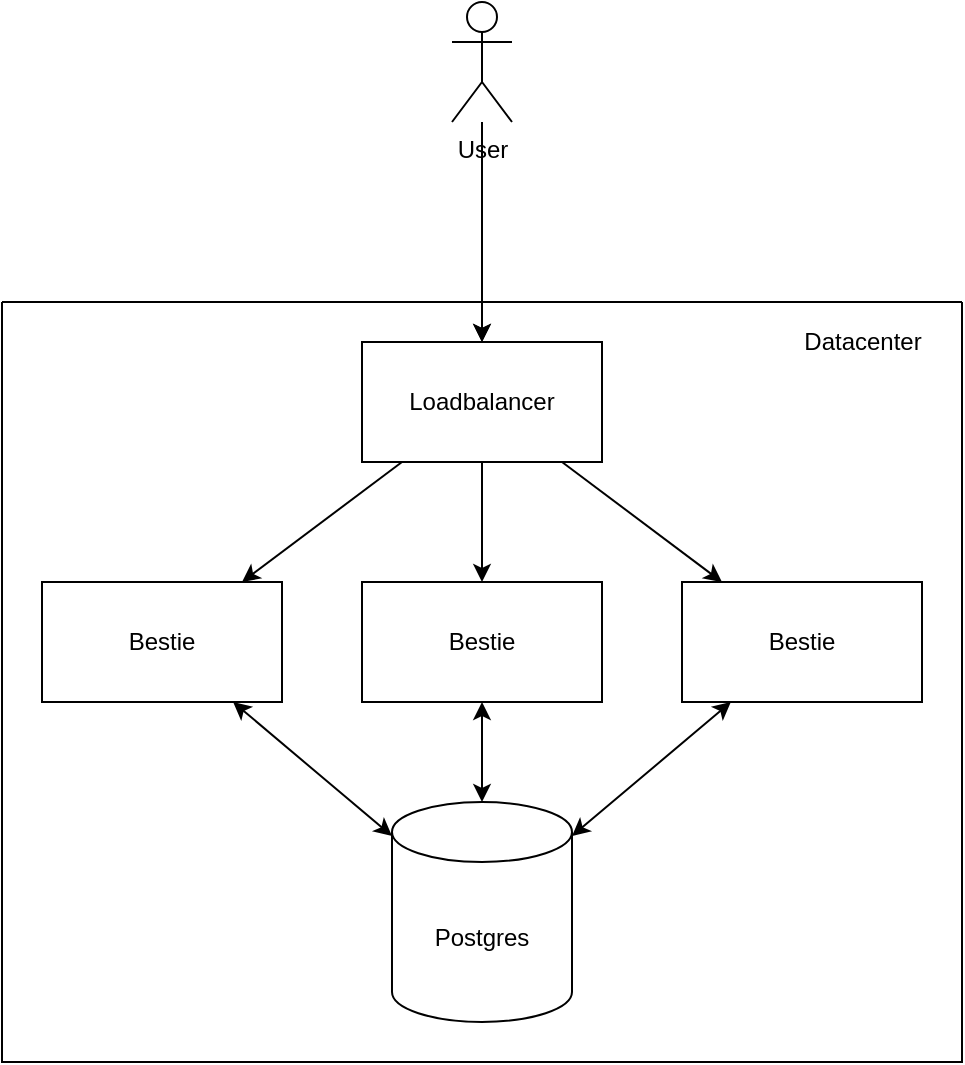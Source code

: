 <mxfile version="17.4.6" type="github">
  <diagram id="KoOdg2N1i1upjq5eEogs" name="Page-1">
    <mxGraphModel dx="2066" dy="1161" grid="1" gridSize="10" guides="1" tooltips="1" connect="1" arrows="1" fold="1" page="1" pageScale="1" pageWidth="850" pageHeight="1100" math="0" shadow="0">
      <root>
        <mxCell id="0" />
        <mxCell id="1" parent="0" />
        <mxCell id="j9Hijhqab_qyBpmQSOof-2" value="Bestie" style="rounded=0;whiteSpace=wrap;html=1;" vertex="1" parent="1">
          <mxGeometry x="240" y="420" width="120" height="60" as="geometry" />
        </mxCell>
        <mxCell id="j9Hijhqab_qyBpmQSOof-3" value="Bestie" style="rounded=0;whiteSpace=wrap;html=1;" vertex="1" parent="1">
          <mxGeometry x="400" y="420" width="120" height="60" as="geometry" />
        </mxCell>
        <mxCell id="j9Hijhqab_qyBpmQSOof-4" value="Bestie" style="rounded=0;whiteSpace=wrap;html=1;" vertex="1" parent="1">
          <mxGeometry x="560" y="420" width="120" height="60" as="geometry" />
        </mxCell>
        <mxCell id="j9Hijhqab_qyBpmQSOof-5" value="Loadbalancer" style="rounded=0;whiteSpace=wrap;html=1;" vertex="1" parent="1">
          <mxGeometry x="400" y="300" width="120" height="60" as="geometry" />
        </mxCell>
        <mxCell id="j9Hijhqab_qyBpmQSOof-20" value="" style="edgeStyle=orthogonalEdgeStyle;rounded=0;orthogonalLoop=1;jettySize=auto;html=1;" edge="1" parent="1" source="j9Hijhqab_qyBpmQSOof-9" target="j9Hijhqab_qyBpmQSOof-5">
          <mxGeometry relative="1" as="geometry" />
        </mxCell>
        <mxCell id="j9Hijhqab_qyBpmQSOof-9" value="User" style="shape=umlActor;verticalLabelPosition=bottom;verticalAlign=top;html=1;outlineConnect=0;" vertex="1" parent="1">
          <mxGeometry x="445" y="130" width="30" height="60" as="geometry" />
        </mxCell>
        <mxCell id="j9Hijhqab_qyBpmQSOof-11" value="" style="endArrow=classic;startArrow=classic;html=1;rounded=0;" edge="1" parent="1" source="j9Hijhqab_qyBpmQSOof-2" target="j9Hijhqab_qyBpmQSOof-1">
          <mxGeometry width="50" height="50" relative="1" as="geometry">
            <mxPoint x="400" y="620" as="sourcePoint" />
            <mxPoint x="450" y="570" as="targetPoint" />
          </mxGeometry>
        </mxCell>
        <mxCell id="j9Hijhqab_qyBpmQSOof-12" value="" style="endArrow=classic;startArrow=classic;html=1;rounded=0;" edge="1" parent="1" source="j9Hijhqab_qyBpmQSOof-3" target="j9Hijhqab_qyBpmQSOof-1">
          <mxGeometry width="50" height="50" relative="1" as="geometry">
            <mxPoint x="400" y="620" as="sourcePoint" />
            <mxPoint x="450" y="570" as="targetPoint" />
          </mxGeometry>
        </mxCell>
        <mxCell id="j9Hijhqab_qyBpmQSOof-13" value="" style="endArrow=classic;startArrow=classic;html=1;rounded=0;" edge="1" parent="1" source="j9Hijhqab_qyBpmQSOof-4" target="j9Hijhqab_qyBpmQSOof-1">
          <mxGeometry width="50" height="50" relative="1" as="geometry">
            <mxPoint x="400" y="620" as="sourcePoint" />
            <mxPoint x="450" y="570" as="targetPoint" />
          </mxGeometry>
        </mxCell>
        <mxCell id="j9Hijhqab_qyBpmQSOof-16" value="" style="endArrow=classic;html=1;rounded=0;" edge="1" parent="1" source="j9Hijhqab_qyBpmQSOof-5" target="j9Hijhqab_qyBpmQSOof-2">
          <mxGeometry width="50" height="50" relative="1" as="geometry">
            <mxPoint x="400" y="620" as="sourcePoint" />
            <mxPoint x="450" y="570" as="targetPoint" />
          </mxGeometry>
        </mxCell>
        <mxCell id="j9Hijhqab_qyBpmQSOof-17" value="" style="endArrow=classic;html=1;rounded=0;" edge="1" parent="1" source="j9Hijhqab_qyBpmQSOof-5" target="j9Hijhqab_qyBpmQSOof-3">
          <mxGeometry width="50" height="50" relative="1" as="geometry">
            <mxPoint x="400" y="620" as="sourcePoint" />
            <mxPoint x="450" y="570" as="targetPoint" />
          </mxGeometry>
        </mxCell>
        <mxCell id="j9Hijhqab_qyBpmQSOof-18" value="" style="endArrow=classic;html=1;rounded=0;" edge="1" parent="1" source="j9Hijhqab_qyBpmQSOof-5" target="j9Hijhqab_qyBpmQSOof-4">
          <mxGeometry width="50" height="50" relative="1" as="geometry">
            <mxPoint x="400" y="620" as="sourcePoint" />
            <mxPoint x="450" y="570" as="targetPoint" />
          </mxGeometry>
        </mxCell>
        <mxCell id="j9Hijhqab_qyBpmQSOof-19" value="" style="endArrow=classic;html=1;rounded=0;entryX=0.5;entryY=0;entryDx=0;entryDy=0;" edge="1" parent="1" source="j9Hijhqab_qyBpmQSOof-9" target="j9Hijhqab_qyBpmQSOof-5">
          <mxGeometry width="50" height="50" relative="1" as="geometry">
            <mxPoint x="400" y="620" as="sourcePoint" />
            <mxPoint x="450" y="570" as="targetPoint" />
          </mxGeometry>
        </mxCell>
        <mxCell id="j9Hijhqab_qyBpmQSOof-21" value="" style="swimlane;startSize=0;" vertex="1" parent="1">
          <mxGeometry x="220" y="280" width="480" height="380" as="geometry" />
        </mxCell>
        <mxCell id="j9Hijhqab_qyBpmQSOof-1" value="Postgres" style="shape=cylinder3;whiteSpace=wrap;html=1;boundedLbl=1;backgroundOutline=1;size=15;" vertex="1" parent="j9Hijhqab_qyBpmQSOof-21">
          <mxGeometry x="195" y="250" width="90" height="110" as="geometry" />
        </mxCell>
        <mxCell id="j9Hijhqab_qyBpmQSOof-22" value="Datacenter" style="text;html=1;align=center;verticalAlign=middle;resizable=0;points=[];autosize=1;strokeColor=none;fillColor=none;" vertex="1" parent="j9Hijhqab_qyBpmQSOof-21">
          <mxGeometry x="395" y="10" width="70" height="20" as="geometry" />
        </mxCell>
      </root>
    </mxGraphModel>
  </diagram>
</mxfile>
